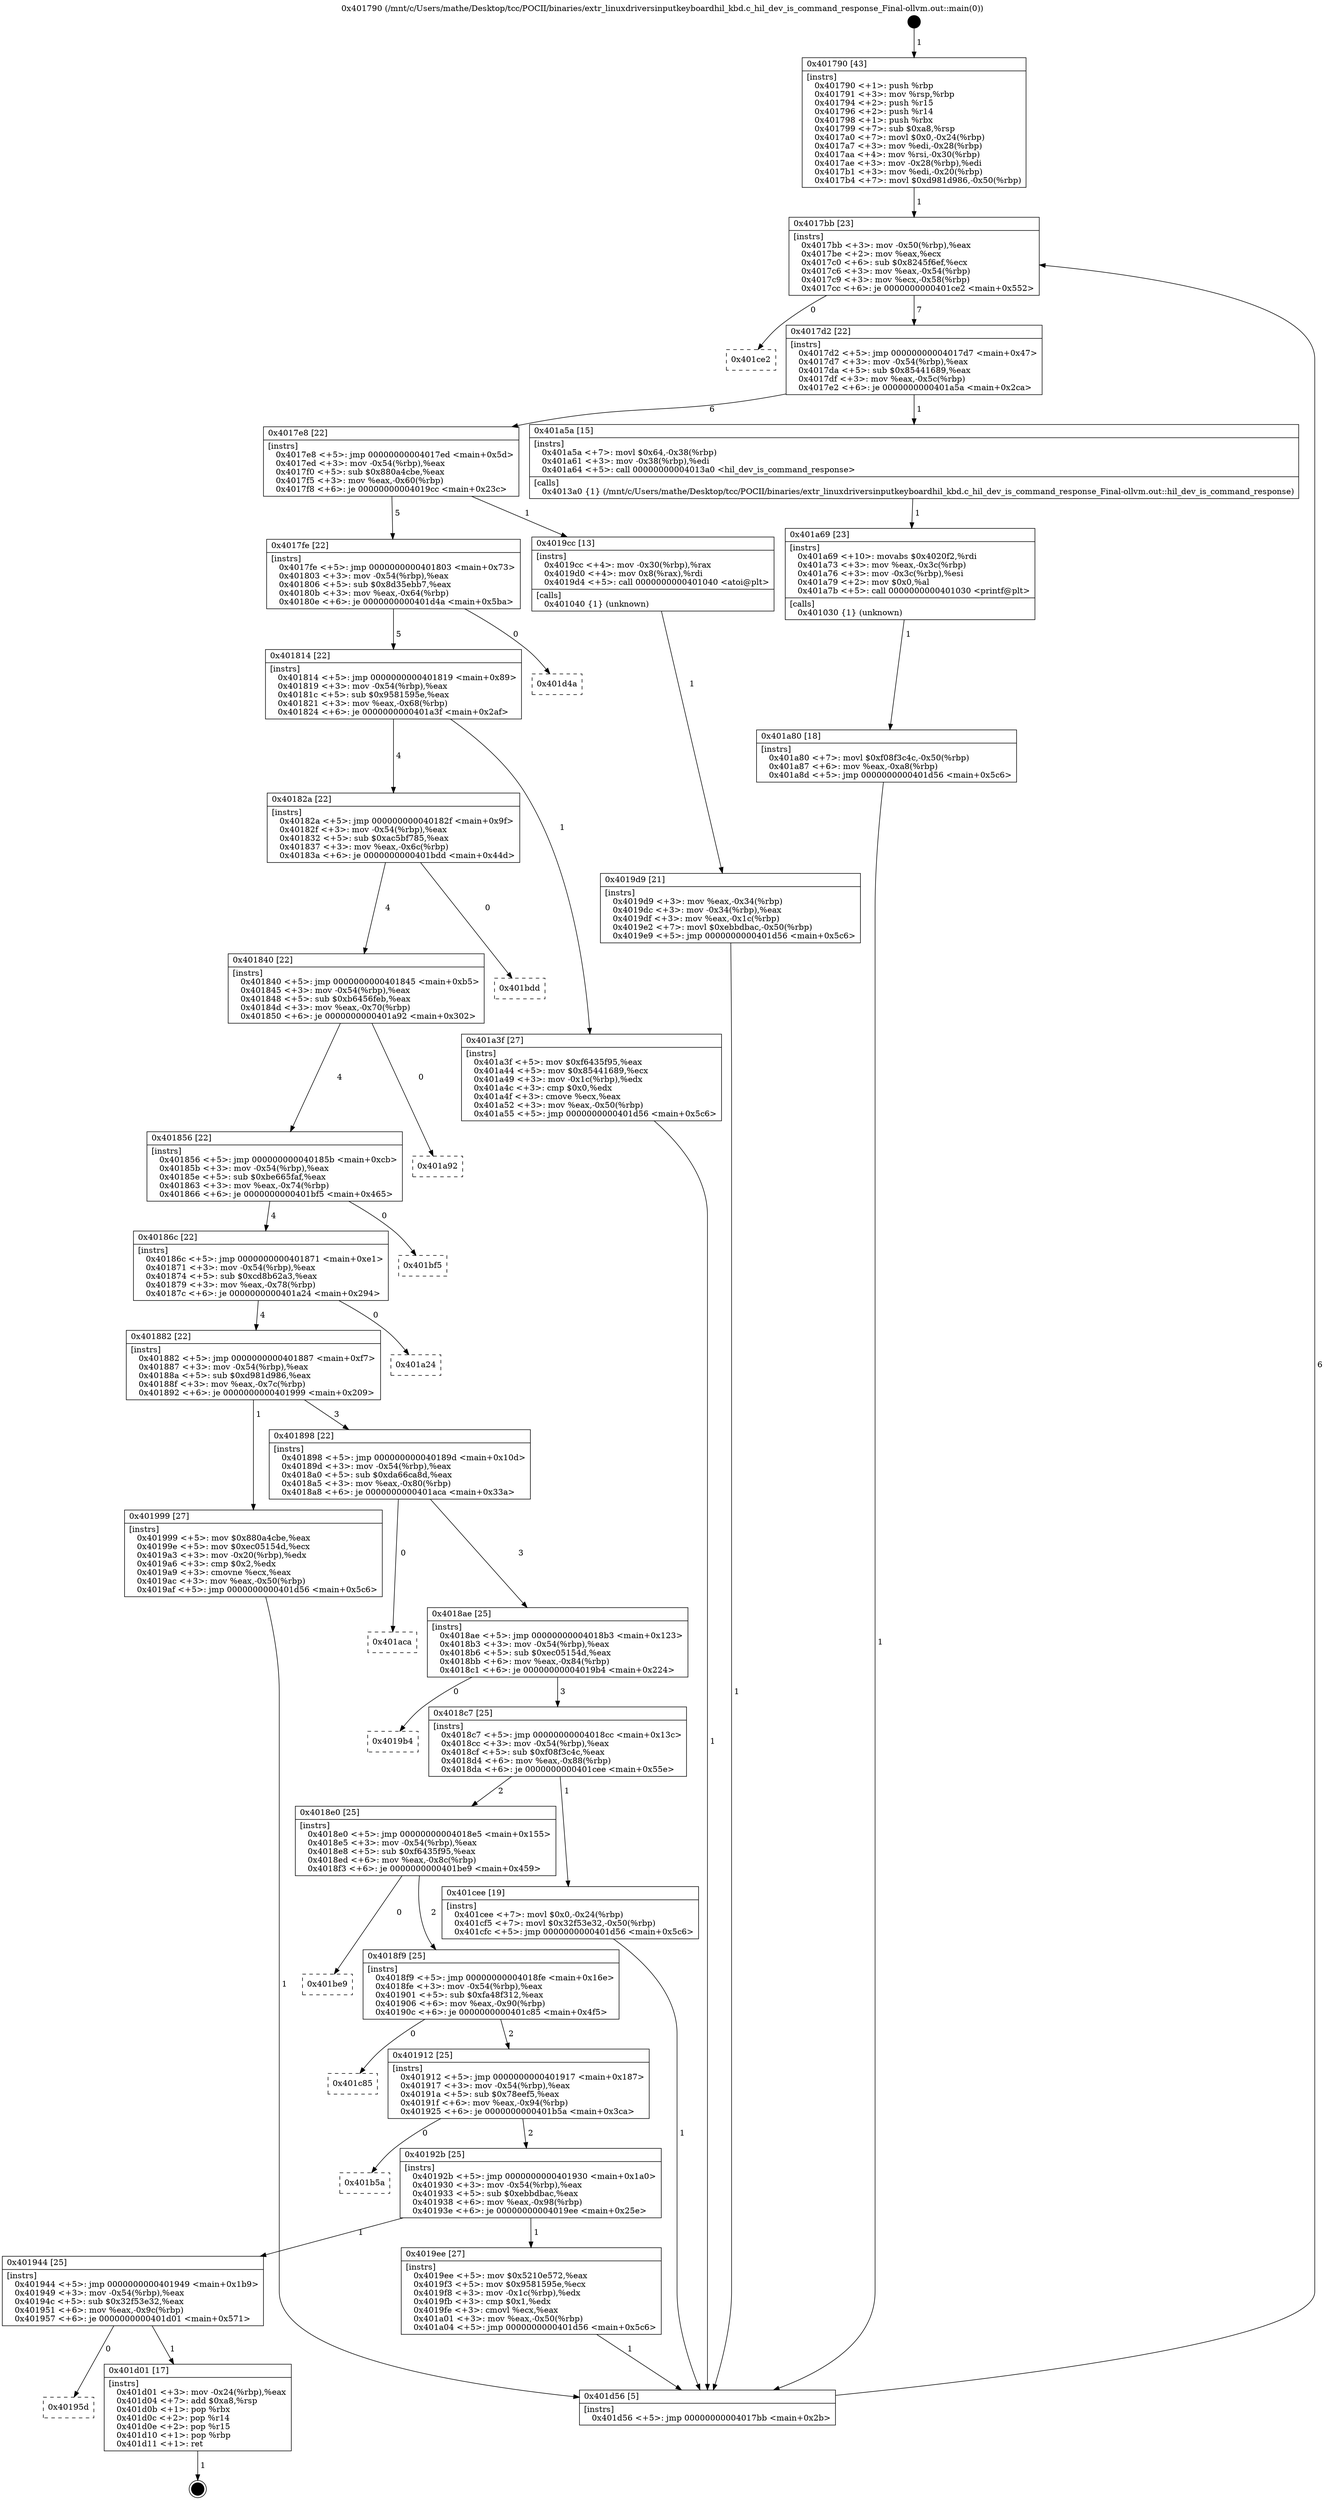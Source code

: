 digraph "0x401790" {
  label = "0x401790 (/mnt/c/Users/mathe/Desktop/tcc/POCII/binaries/extr_linuxdriversinputkeyboardhil_kbd.c_hil_dev_is_command_response_Final-ollvm.out::main(0))"
  labelloc = "t"
  node[shape=record]

  Entry [label="",width=0.3,height=0.3,shape=circle,fillcolor=black,style=filled]
  "0x4017bb" [label="{
     0x4017bb [23]\l
     | [instrs]\l
     &nbsp;&nbsp;0x4017bb \<+3\>: mov -0x50(%rbp),%eax\l
     &nbsp;&nbsp;0x4017be \<+2\>: mov %eax,%ecx\l
     &nbsp;&nbsp;0x4017c0 \<+6\>: sub $0x8245f6ef,%ecx\l
     &nbsp;&nbsp;0x4017c6 \<+3\>: mov %eax,-0x54(%rbp)\l
     &nbsp;&nbsp;0x4017c9 \<+3\>: mov %ecx,-0x58(%rbp)\l
     &nbsp;&nbsp;0x4017cc \<+6\>: je 0000000000401ce2 \<main+0x552\>\l
  }"]
  "0x401ce2" [label="{
     0x401ce2\l
  }", style=dashed]
  "0x4017d2" [label="{
     0x4017d2 [22]\l
     | [instrs]\l
     &nbsp;&nbsp;0x4017d2 \<+5\>: jmp 00000000004017d7 \<main+0x47\>\l
     &nbsp;&nbsp;0x4017d7 \<+3\>: mov -0x54(%rbp),%eax\l
     &nbsp;&nbsp;0x4017da \<+5\>: sub $0x85441689,%eax\l
     &nbsp;&nbsp;0x4017df \<+3\>: mov %eax,-0x5c(%rbp)\l
     &nbsp;&nbsp;0x4017e2 \<+6\>: je 0000000000401a5a \<main+0x2ca\>\l
  }"]
  Exit [label="",width=0.3,height=0.3,shape=circle,fillcolor=black,style=filled,peripheries=2]
  "0x401a5a" [label="{
     0x401a5a [15]\l
     | [instrs]\l
     &nbsp;&nbsp;0x401a5a \<+7\>: movl $0x64,-0x38(%rbp)\l
     &nbsp;&nbsp;0x401a61 \<+3\>: mov -0x38(%rbp),%edi\l
     &nbsp;&nbsp;0x401a64 \<+5\>: call 00000000004013a0 \<hil_dev_is_command_response\>\l
     | [calls]\l
     &nbsp;&nbsp;0x4013a0 \{1\} (/mnt/c/Users/mathe/Desktop/tcc/POCII/binaries/extr_linuxdriversinputkeyboardhil_kbd.c_hil_dev_is_command_response_Final-ollvm.out::hil_dev_is_command_response)\l
  }"]
  "0x4017e8" [label="{
     0x4017e8 [22]\l
     | [instrs]\l
     &nbsp;&nbsp;0x4017e8 \<+5\>: jmp 00000000004017ed \<main+0x5d\>\l
     &nbsp;&nbsp;0x4017ed \<+3\>: mov -0x54(%rbp),%eax\l
     &nbsp;&nbsp;0x4017f0 \<+5\>: sub $0x880a4cbe,%eax\l
     &nbsp;&nbsp;0x4017f5 \<+3\>: mov %eax,-0x60(%rbp)\l
     &nbsp;&nbsp;0x4017f8 \<+6\>: je 00000000004019cc \<main+0x23c\>\l
  }"]
  "0x40195d" [label="{
     0x40195d\l
  }", style=dashed]
  "0x4019cc" [label="{
     0x4019cc [13]\l
     | [instrs]\l
     &nbsp;&nbsp;0x4019cc \<+4\>: mov -0x30(%rbp),%rax\l
     &nbsp;&nbsp;0x4019d0 \<+4\>: mov 0x8(%rax),%rdi\l
     &nbsp;&nbsp;0x4019d4 \<+5\>: call 0000000000401040 \<atoi@plt\>\l
     | [calls]\l
     &nbsp;&nbsp;0x401040 \{1\} (unknown)\l
  }"]
  "0x4017fe" [label="{
     0x4017fe [22]\l
     | [instrs]\l
     &nbsp;&nbsp;0x4017fe \<+5\>: jmp 0000000000401803 \<main+0x73\>\l
     &nbsp;&nbsp;0x401803 \<+3\>: mov -0x54(%rbp),%eax\l
     &nbsp;&nbsp;0x401806 \<+5\>: sub $0x8d35ebb7,%eax\l
     &nbsp;&nbsp;0x40180b \<+3\>: mov %eax,-0x64(%rbp)\l
     &nbsp;&nbsp;0x40180e \<+6\>: je 0000000000401d4a \<main+0x5ba\>\l
  }"]
  "0x401d01" [label="{
     0x401d01 [17]\l
     | [instrs]\l
     &nbsp;&nbsp;0x401d01 \<+3\>: mov -0x24(%rbp),%eax\l
     &nbsp;&nbsp;0x401d04 \<+7\>: add $0xa8,%rsp\l
     &nbsp;&nbsp;0x401d0b \<+1\>: pop %rbx\l
     &nbsp;&nbsp;0x401d0c \<+2\>: pop %r14\l
     &nbsp;&nbsp;0x401d0e \<+2\>: pop %r15\l
     &nbsp;&nbsp;0x401d10 \<+1\>: pop %rbp\l
     &nbsp;&nbsp;0x401d11 \<+1\>: ret\l
  }"]
  "0x401d4a" [label="{
     0x401d4a\l
  }", style=dashed]
  "0x401814" [label="{
     0x401814 [22]\l
     | [instrs]\l
     &nbsp;&nbsp;0x401814 \<+5\>: jmp 0000000000401819 \<main+0x89\>\l
     &nbsp;&nbsp;0x401819 \<+3\>: mov -0x54(%rbp),%eax\l
     &nbsp;&nbsp;0x40181c \<+5\>: sub $0x9581595e,%eax\l
     &nbsp;&nbsp;0x401821 \<+3\>: mov %eax,-0x68(%rbp)\l
     &nbsp;&nbsp;0x401824 \<+6\>: je 0000000000401a3f \<main+0x2af\>\l
  }"]
  "0x401a80" [label="{
     0x401a80 [18]\l
     | [instrs]\l
     &nbsp;&nbsp;0x401a80 \<+7\>: movl $0xf08f3c4c,-0x50(%rbp)\l
     &nbsp;&nbsp;0x401a87 \<+6\>: mov %eax,-0xa8(%rbp)\l
     &nbsp;&nbsp;0x401a8d \<+5\>: jmp 0000000000401d56 \<main+0x5c6\>\l
  }"]
  "0x401a3f" [label="{
     0x401a3f [27]\l
     | [instrs]\l
     &nbsp;&nbsp;0x401a3f \<+5\>: mov $0xf6435f95,%eax\l
     &nbsp;&nbsp;0x401a44 \<+5\>: mov $0x85441689,%ecx\l
     &nbsp;&nbsp;0x401a49 \<+3\>: mov -0x1c(%rbp),%edx\l
     &nbsp;&nbsp;0x401a4c \<+3\>: cmp $0x0,%edx\l
     &nbsp;&nbsp;0x401a4f \<+3\>: cmove %ecx,%eax\l
     &nbsp;&nbsp;0x401a52 \<+3\>: mov %eax,-0x50(%rbp)\l
     &nbsp;&nbsp;0x401a55 \<+5\>: jmp 0000000000401d56 \<main+0x5c6\>\l
  }"]
  "0x40182a" [label="{
     0x40182a [22]\l
     | [instrs]\l
     &nbsp;&nbsp;0x40182a \<+5\>: jmp 000000000040182f \<main+0x9f\>\l
     &nbsp;&nbsp;0x40182f \<+3\>: mov -0x54(%rbp),%eax\l
     &nbsp;&nbsp;0x401832 \<+5\>: sub $0xac5bf785,%eax\l
     &nbsp;&nbsp;0x401837 \<+3\>: mov %eax,-0x6c(%rbp)\l
     &nbsp;&nbsp;0x40183a \<+6\>: je 0000000000401bdd \<main+0x44d\>\l
  }"]
  "0x401a69" [label="{
     0x401a69 [23]\l
     | [instrs]\l
     &nbsp;&nbsp;0x401a69 \<+10\>: movabs $0x4020f2,%rdi\l
     &nbsp;&nbsp;0x401a73 \<+3\>: mov %eax,-0x3c(%rbp)\l
     &nbsp;&nbsp;0x401a76 \<+3\>: mov -0x3c(%rbp),%esi\l
     &nbsp;&nbsp;0x401a79 \<+2\>: mov $0x0,%al\l
     &nbsp;&nbsp;0x401a7b \<+5\>: call 0000000000401030 \<printf@plt\>\l
     | [calls]\l
     &nbsp;&nbsp;0x401030 \{1\} (unknown)\l
  }"]
  "0x401bdd" [label="{
     0x401bdd\l
  }", style=dashed]
  "0x401840" [label="{
     0x401840 [22]\l
     | [instrs]\l
     &nbsp;&nbsp;0x401840 \<+5\>: jmp 0000000000401845 \<main+0xb5\>\l
     &nbsp;&nbsp;0x401845 \<+3\>: mov -0x54(%rbp),%eax\l
     &nbsp;&nbsp;0x401848 \<+5\>: sub $0xb6456feb,%eax\l
     &nbsp;&nbsp;0x40184d \<+3\>: mov %eax,-0x70(%rbp)\l
     &nbsp;&nbsp;0x401850 \<+6\>: je 0000000000401a92 \<main+0x302\>\l
  }"]
  "0x401944" [label="{
     0x401944 [25]\l
     | [instrs]\l
     &nbsp;&nbsp;0x401944 \<+5\>: jmp 0000000000401949 \<main+0x1b9\>\l
     &nbsp;&nbsp;0x401949 \<+3\>: mov -0x54(%rbp),%eax\l
     &nbsp;&nbsp;0x40194c \<+5\>: sub $0x32f53e32,%eax\l
     &nbsp;&nbsp;0x401951 \<+6\>: mov %eax,-0x9c(%rbp)\l
     &nbsp;&nbsp;0x401957 \<+6\>: je 0000000000401d01 \<main+0x571\>\l
  }"]
  "0x401a92" [label="{
     0x401a92\l
  }", style=dashed]
  "0x401856" [label="{
     0x401856 [22]\l
     | [instrs]\l
     &nbsp;&nbsp;0x401856 \<+5\>: jmp 000000000040185b \<main+0xcb\>\l
     &nbsp;&nbsp;0x40185b \<+3\>: mov -0x54(%rbp),%eax\l
     &nbsp;&nbsp;0x40185e \<+5\>: sub $0xbe665faf,%eax\l
     &nbsp;&nbsp;0x401863 \<+3\>: mov %eax,-0x74(%rbp)\l
     &nbsp;&nbsp;0x401866 \<+6\>: je 0000000000401bf5 \<main+0x465\>\l
  }"]
  "0x4019ee" [label="{
     0x4019ee [27]\l
     | [instrs]\l
     &nbsp;&nbsp;0x4019ee \<+5\>: mov $0x5210e572,%eax\l
     &nbsp;&nbsp;0x4019f3 \<+5\>: mov $0x9581595e,%ecx\l
     &nbsp;&nbsp;0x4019f8 \<+3\>: mov -0x1c(%rbp),%edx\l
     &nbsp;&nbsp;0x4019fb \<+3\>: cmp $0x1,%edx\l
     &nbsp;&nbsp;0x4019fe \<+3\>: cmovl %ecx,%eax\l
     &nbsp;&nbsp;0x401a01 \<+3\>: mov %eax,-0x50(%rbp)\l
     &nbsp;&nbsp;0x401a04 \<+5\>: jmp 0000000000401d56 \<main+0x5c6\>\l
  }"]
  "0x401bf5" [label="{
     0x401bf5\l
  }", style=dashed]
  "0x40186c" [label="{
     0x40186c [22]\l
     | [instrs]\l
     &nbsp;&nbsp;0x40186c \<+5\>: jmp 0000000000401871 \<main+0xe1\>\l
     &nbsp;&nbsp;0x401871 \<+3\>: mov -0x54(%rbp),%eax\l
     &nbsp;&nbsp;0x401874 \<+5\>: sub $0xcd8b62a3,%eax\l
     &nbsp;&nbsp;0x401879 \<+3\>: mov %eax,-0x78(%rbp)\l
     &nbsp;&nbsp;0x40187c \<+6\>: je 0000000000401a24 \<main+0x294\>\l
  }"]
  "0x40192b" [label="{
     0x40192b [25]\l
     | [instrs]\l
     &nbsp;&nbsp;0x40192b \<+5\>: jmp 0000000000401930 \<main+0x1a0\>\l
     &nbsp;&nbsp;0x401930 \<+3\>: mov -0x54(%rbp),%eax\l
     &nbsp;&nbsp;0x401933 \<+5\>: sub $0xebbdbac,%eax\l
     &nbsp;&nbsp;0x401938 \<+6\>: mov %eax,-0x98(%rbp)\l
     &nbsp;&nbsp;0x40193e \<+6\>: je 00000000004019ee \<main+0x25e\>\l
  }"]
  "0x401a24" [label="{
     0x401a24\l
  }", style=dashed]
  "0x401882" [label="{
     0x401882 [22]\l
     | [instrs]\l
     &nbsp;&nbsp;0x401882 \<+5\>: jmp 0000000000401887 \<main+0xf7\>\l
     &nbsp;&nbsp;0x401887 \<+3\>: mov -0x54(%rbp),%eax\l
     &nbsp;&nbsp;0x40188a \<+5\>: sub $0xd981d986,%eax\l
     &nbsp;&nbsp;0x40188f \<+3\>: mov %eax,-0x7c(%rbp)\l
     &nbsp;&nbsp;0x401892 \<+6\>: je 0000000000401999 \<main+0x209\>\l
  }"]
  "0x401b5a" [label="{
     0x401b5a\l
  }", style=dashed]
  "0x401999" [label="{
     0x401999 [27]\l
     | [instrs]\l
     &nbsp;&nbsp;0x401999 \<+5\>: mov $0x880a4cbe,%eax\l
     &nbsp;&nbsp;0x40199e \<+5\>: mov $0xec05154d,%ecx\l
     &nbsp;&nbsp;0x4019a3 \<+3\>: mov -0x20(%rbp),%edx\l
     &nbsp;&nbsp;0x4019a6 \<+3\>: cmp $0x2,%edx\l
     &nbsp;&nbsp;0x4019a9 \<+3\>: cmovne %ecx,%eax\l
     &nbsp;&nbsp;0x4019ac \<+3\>: mov %eax,-0x50(%rbp)\l
     &nbsp;&nbsp;0x4019af \<+5\>: jmp 0000000000401d56 \<main+0x5c6\>\l
  }"]
  "0x401898" [label="{
     0x401898 [22]\l
     | [instrs]\l
     &nbsp;&nbsp;0x401898 \<+5\>: jmp 000000000040189d \<main+0x10d\>\l
     &nbsp;&nbsp;0x40189d \<+3\>: mov -0x54(%rbp),%eax\l
     &nbsp;&nbsp;0x4018a0 \<+5\>: sub $0xda66ca8d,%eax\l
     &nbsp;&nbsp;0x4018a5 \<+3\>: mov %eax,-0x80(%rbp)\l
     &nbsp;&nbsp;0x4018a8 \<+6\>: je 0000000000401aca \<main+0x33a\>\l
  }"]
  "0x401d56" [label="{
     0x401d56 [5]\l
     | [instrs]\l
     &nbsp;&nbsp;0x401d56 \<+5\>: jmp 00000000004017bb \<main+0x2b\>\l
  }"]
  "0x401790" [label="{
     0x401790 [43]\l
     | [instrs]\l
     &nbsp;&nbsp;0x401790 \<+1\>: push %rbp\l
     &nbsp;&nbsp;0x401791 \<+3\>: mov %rsp,%rbp\l
     &nbsp;&nbsp;0x401794 \<+2\>: push %r15\l
     &nbsp;&nbsp;0x401796 \<+2\>: push %r14\l
     &nbsp;&nbsp;0x401798 \<+1\>: push %rbx\l
     &nbsp;&nbsp;0x401799 \<+7\>: sub $0xa8,%rsp\l
     &nbsp;&nbsp;0x4017a0 \<+7\>: movl $0x0,-0x24(%rbp)\l
     &nbsp;&nbsp;0x4017a7 \<+3\>: mov %edi,-0x28(%rbp)\l
     &nbsp;&nbsp;0x4017aa \<+4\>: mov %rsi,-0x30(%rbp)\l
     &nbsp;&nbsp;0x4017ae \<+3\>: mov -0x28(%rbp),%edi\l
     &nbsp;&nbsp;0x4017b1 \<+3\>: mov %edi,-0x20(%rbp)\l
     &nbsp;&nbsp;0x4017b4 \<+7\>: movl $0xd981d986,-0x50(%rbp)\l
  }"]
  "0x4019d9" [label="{
     0x4019d9 [21]\l
     | [instrs]\l
     &nbsp;&nbsp;0x4019d9 \<+3\>: mov %eax,-0x34(%rbp)\l
     &nbsp;&nbsp;0x4019dc \<+3\>: mov -0x34(%rbp),%eax\l
     &nbsp;&nbsp;0x4019df \<+3\>: mov %eax,-0x1c(%rbp)\l
     &nbsp;&nbsp;0x4019e2 \<+7\>: movl $0xebbdbac,-0x50(%rbp)\l
     &nbsp;&nbsp;0x4019e9 \<+5\>: jmp 0000000000401d56 \<main+0x5c6\>\l
  }"]
  "0x401912" [label="{
     0x401912 [25]\l
     | [instrs]\l
     &nbsp;&nbsp;0x401912 \<+5\>: jmp 0000000000401917 \<main+0x187\>\l
     &nbsp;&nbsp;0x401917 \<+3\>: mov -0x54(%rbp),%eax\l
     &nbsp;&nbsp;0x40191a \<+5\>: sub $0x78eef5,%eax\l
     &nbsp;&nbsp;0x40191f \<+6\>: mov %eax,-0x94(%rbp)\l
     &nbsp;&nbsp;0x401925 \<+6\>: je 0000000000401b5a \<main+0x3ca\>\l
  }"]
  "0x401aca" [label="{
     0x401aca\l
  }", style=dashed]
  "0x4018ae" [label="{
     0x4018ae [25]\l
     | [instrs]\l
     &nbsp;&nbsp;0x4018ae \<+5\>: jmp 00000000004018b3 \<main+0x123\>\l
     &nbsp;&nbsp;0x4018b3 \<+3\>: mov -0x54(%rbp),%eax\l
     &nbsp;&nbsp;0x4018b6 \<+5\>: sub $0xec05154d,%eax\l
     &nbsp;&nbsp;0x4018bb \<+6\>: mov %eax,-0x84(%rbp)\l
     &nbsp;&nbsp;0x4018c1 \<+6\>: je 00000000004019b4 \<main+0x224\>\l
  }"]
  "0x401c85" [label="{
     0x401c85\l
  }", style=dashed]
  "0x4019b4" [label="{
     0x4019b4\l
  }", style=dashed]
  "0x4018c7" [label="{
     0x4018c7 [25]\l
     | [instrs]\l
     &nbsp;&nbsp;0x4018c7 \<+5\>: jmp 00000000004018cc \<main+0x13c\>\l
     &nbsp;&nbsp;0x4018cc \<+3\>: mov -0x54(%rbp),%eax\l
     &nbsp;&nbsp;0x4018cf \<+5\>: sub $0xf08f3c4c,%eax\l
     &nbsp;&nbsp;0x4018d4 \<+6\>: mov %eax,-0x88(%rbp)\l
     &nbsp;&nbsp;0x4018da \<+6\>: je 0000000000401cee \<main+0x55e\>\l
  }"]
  "0x4018f9" [label="{
     0x4018f9 [25]\l
     | [instrs]\l
     &nbsp;&nbsp;0x4018f9 \<+5\>: jmp 00000000004018fe \<main+0x16e\>\l
     &nbsp;&nbsp;0x4018fe \<+3\>: mov -0x54(%rbp),%eax\l
     &nbsp;&nbsp;0x401901 \<+5\>: sub $0xfa48f312,%eax\l
     &nbsp;&nbsp;0x401906 \<+6\>: mov %eax,-0x90(%rbp)\l
     &nbsp;&nbsp;0x40190c \<+6\>: je 0000000000401c85 \<main+0x4f5\>\l
  }"]
  "0x401cee" [label="{
     0x401cee [19]\l
     | [instrs]\l
     &nbsp;&nbsp;0x401cee \<+7\>: movl $0x0,-0x24(%rbp)\l
     &nbsp;&nbsp;0x401cf5 \<+7\>: movl $0x32f53e32,-0x50(%rbp)\l
     &nbsp;&nbsp;0x401cfc \<+5\>: jmp 0000000000401d56 \<main+0x5c6\>\l
  }"]
  "0x4018e0" [label="{
     0x4018e0 [25]\l
     | [instrs]\l
     &nbsp;&nbsp;0x4018e0 \<+5\>: jmp 00000000004018e5 \<main+0x155\>\l
     &nbsp;&nbsp;0x4018e5 \<+3\>: mov -0x54(%rbp),%eax\l
     &nbsp;&nbsp;0x4018e8 \<+5\>: sub $0xf6435f95,%eax\l
     &nbsp;&nbsp;0x4018ed \<+6\>: mov %eax,-0x8c(%rbp)\l
     &nbsp;&nbsp;0x4018f3 \<+6\>: je 0000000000401be9 \<main+0x459\>\l
  }"]
  "0x401be9" [label="{
     0x401be9\l
  }", style=dashed]
  Entry -> "0x401790" [label=" 1"]
  "0x4017bb" -> "0x401ce2" [label=" 0"]
  "0x4017bb" -> "0x4017d2" [label=" 7"]
  "0x401d01" -> Exit [label=" 1"]
  "0x4017d2" -> "0x401a5a" [label=" 1"]
  "0x4017d2" -> "0x4017e8" [label=" 6"]
  "0x401944" -> "0x40195d" [label=" 0"]
  "0x4017e8" -> "0x4019cc" [label=" 1"]
  "0x4017e8" -> "0x4017fe" [label=" 5"]
  "0x401944" -> "0x401d01" [label=" 1"]
  "0x4017fe" -> "0x401d4a" [label=" 0"]
  "0x4017fe" -> "0x401814" [label=" 5"]
  "0x401cee" -> "0x401d56" [label=" 1"]
  "0x401814" -> "0x401a3f" [label=" 1"]
  "0x401814" -> "0x40182a" [label=" 4"]
  "0x401a80" -> "0x401d56" [label=" 1"]
  "0x40182a" -> "0x401bdd" [label=" 0"]
  "0x40182a" -> "0x401840" [label=" 4"]
  "0x401a69" -> "0x401a80" [label=" 1"]
  "0x401840" -> "0x401a92" [label=" 0"]
  "0x401840" -> "0x401856" [label=" 4"]
  "0x401a5a" -> "0x401a69" [label=" 1"]
  "0x401856" -> "0x401bf5" [label=" 0"]
  "0x401856" -> "0x40186c" [label=" 4"]
  "0x401a3f" -> "0x401d56" [label=" 1"]
  "0x40186c" -> "0x401a24" [label=" 0"]
  "0x40186c" -> "0x401882" [label=" 4"]
  "0x40192b" -> "0x401944" [label=" 1"]
  "0x401882" -> "0x401999" [label=" 1"]
  "0x401882" -> "0x401898" [label=" 3"]
  "0x401999" -> "0x401d56" [label=" 1"]
  "0x401790" -> "0x4017bb" [label=" 1"]
  "0x401d56" -> "0x4017bb" [label=" 6"]
  "0x4019cc" -> "0x4019d9" [label=" 1"]
  "0x4019d9" -> "0x401d56" [label=" 1"]
  "0x40192b" -> "0x4019ee" [label=" 1"]
  "0x401898" -> "0x401aca" [label=" 0"]
  "0x401898" -> "0x4018ae" [label=" 3"]
  "0x401912" -> "0x40192b" [label=" 2"]
  "0x4018ae" -> "0x4019b4" [label=" 0"]
  "0x4018ae" -> "0x4018c7" [label=" 3"]
  "0x401912" -> "0x401b5a" [label=" 0"]
  "0x4018c7" -> "0x401cee" [label=" 1"]
  "0x4018c7" -> "0x4018e0" [label=" 2"]
  "0x4018f9" -> "0x401912" [label=" 2"]
  "0x4018e0" -> "0x401be9" [label=" 0"]
  "0x4018e0" -> "0x4018f9" [label=" 2"]
  "0x4019ee" -> "0x401d56" [label=" 1"]
  "0x4018f9" -> "0x401c85" [label=" 0"]
}
